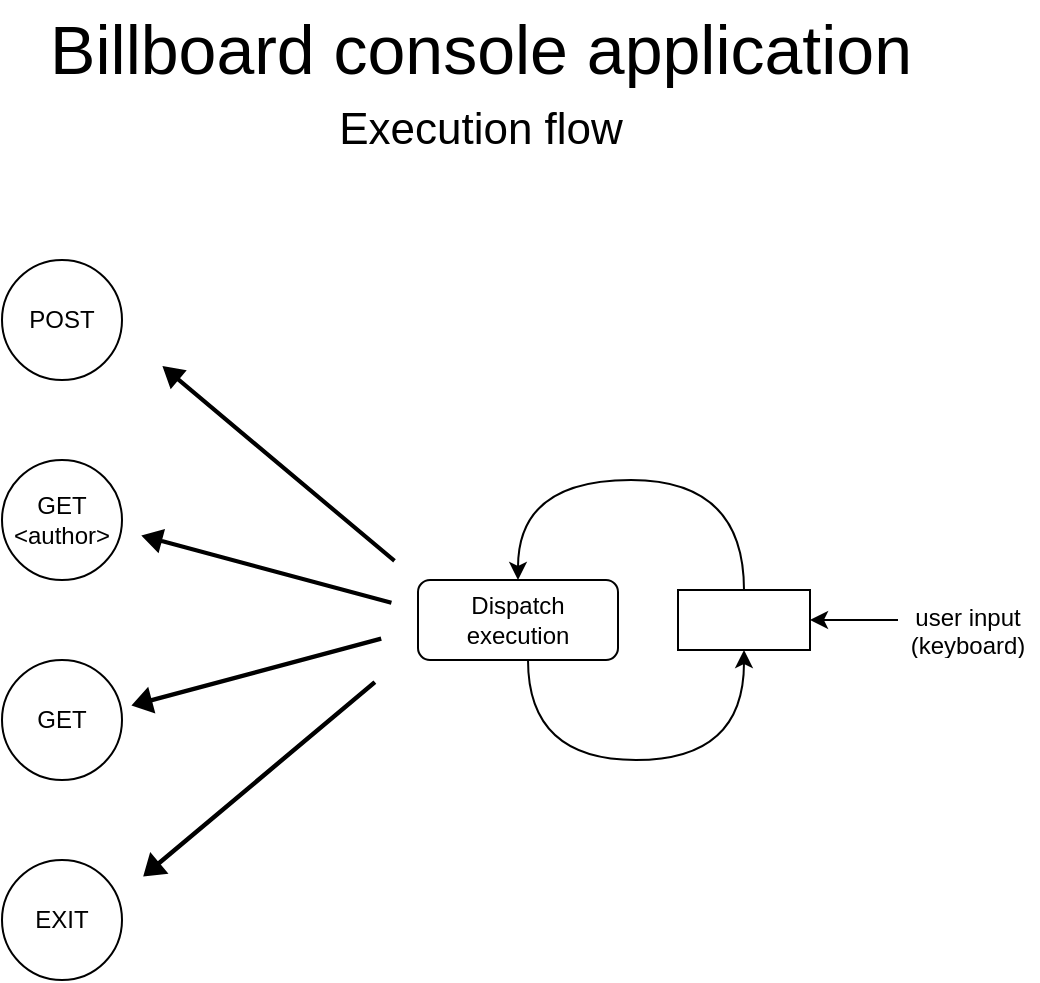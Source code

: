 <mxfile version="15.4.0" type="device" pages="2"><diagram id="HijMBXe2SEDGCOGJBsxt" name="Page-1"><mxGraphModel dx="1426" dy="905" grid="1" gridSize="10" guides="1" tooltips="1" connect="1" arrows="1" fold="1" page="1" pageScale="1" pageWidth="827" pageHeight="1169" math="0" shadow="0"><root><mxCell id="0"/><mxCell id="1" parent="0"/><mxCell id="WlJqgIw52gGzORoSXzGC-9" value="Billboard console application" style="text;html=1;align=center;verticalAlign=middle;resizable=0;points=[];autosize=1;strokeColor=none;fillColor=none;fontSize=34;" vertex="1" parent="1"><mxGeometry x="189" y="30" width="450" height="50" as="geometry"/></mxCell><mxCell id="WlJqgIw52gGzORoSXzGC-24" value="" style="group" vertex="1" connectable="0" parent="1"><mxGeometry x="175" y="160" width="518" height="360" as="geometry"/></mxCell><mxCell id="WlJqgIw52gGzORoSXzGC-1" value="" style="rounded=0;whiteSpace=wrap;html=1;" vertex="1" parent="WlJqgIw52gGzORoSXzGC-24"><mxGeometry x="338" y="165" width="66" height="30" as="geometry"/></mxCell><mxCell id="WlJqgIw52gGzORoSXzGC-3" value="" style="edgeStyle=orthogonalEdgeStyle;rounded=0;orthogonalLoop=1;jettySize=auto;html=1;" edge="1" parent="WlJqgIw52gGzORoSXzGC-24" source="WlJqgIw52gGzORoSXzGC-2" target="WlJqgIw52gGzORoSXzGC-1"><mxGeometry relative="1" as="geometry"/></mxCell><mxCell id="WlJqgIw52gGzORoSXzGC-2" value="user input&#10;(keyboard)" style="text;strokeColor=none;fillColor=none;align=center;verticalAlign=top;spacingLeft=4;spacingRight=4;overflow=hidden;points=[[0,0.5],[1,0.5]];portConstraint=eastwest;rotatable=0;" vertex="1" parent="WlJqgIw52gGzORoSXzGC-24"><mxGeometry x="448" y="165" width="70" height="30" as="geometry"/></mxCell><mxCell id="WlJqgIw52gGzORoSXzGC-5" value="POST" style="ellipse;whiteSpace=wrap;html=1;aspect=fixed;" vertex="1" parent="WlJqgIw52gGzORoSXzGC-24"><mxGeometry width="60" height="60" as="geometry"/></mxCell><mxCell id="WlJqgIw52gGzORoSXzGC-6" value="GET&lt;br&gt;&amp;lt;author&amp;gt;" style="ellipse;whiteSpace=wrap;html=1;aspect=fixed;" vertex="1" parent="WlJqgIw52gGzORoSXzGC-24"><mxGeometry y="100" width="60" height="60" as="geometry"/></mxCell><mxCell id="WlJqgIw52gGzORoSXzGC-7" value="GET" style="ellipse;whiteSpace=wrap;html=1;aspect=fixed;" vertex="1" parent="WlJqgIw52gGzORoSXzGC-24"><mxGeometry y="200" width="60" height="60" as="geometry"/></mxCell><mxCell id="WlJqgIw52gGzORoSXzGC-8" value="EXIT" style="ellipse;whiteSpace=wrap;html=1;aspect=fixed;" vertex="1" parent="WlJqgIw52gGzORoSXzGC-24"><mxGeometry y="300" width="60" height="60" as="geometry"/></mxCell><mxCell id="WlJqgIw52gGzORoSXzGC-11" value="Dispatch&lt;br&gt;execution" style="rounded=1;whiteSpace=wrap;html=1;fontSize=12;align=center;" vertex="1" parent="WlJqgIw52gGzORoSXzGC-24"><mxGeometry x="208" y="160" width="100" height="40" as="geometry"/></mxCell><mxCell id="WlJqgIw52gGzORoSXzGC-12" value="" style="html=1;shadow=0;dashed=0;align=center;verticalAlign=middle;shape=mxgraph.arrows2.arrow;dy=0.9;dx=9.14;notch=0;fontSize=12;rotation=-140;labelBackgroundColor=#000000;labelBorderColor=#000000;fillColor=#000000;" vertex="1" parent="WlJqgIw52gGzORoSXzGC-24"><mxGeometry x="63.41" y="96.53" width="150" height="10.75" as="geometry"/></mxCell><mxCell id="WlJqgIw52gGzORoSXzGC-13" value="" style="html=1;shadow=0;dashed=0;align=center;verticalAlign=middle;shape=mxgraph.arrows2.arrow;dy=0.9;dx=9.14;notch=0;fontSize=12;rotation=-165;labelBackgroundColor=#000000;labelBorderColor=#000000;fillColor=#000000;" vertex="1" parent="WlJqgIw52gGzORoSXzGC-24"><mxGeometry x="68.41" y="149.25" width="128" height="10.75" as="geometry"/></mxCell><mxCell id="WlJqgIw52gGzORoSXzGC-14" value="" style="html=1;shadow=0;dashed=0;align=center;verticalAlign=middle;shape=mxgraph.arrows2.arrow;dy=0.9;dx=9.14;notch=0;fontSize=12;rotation=-195;labelBackgroundColor=#000000;labelBorderColor=#000000;fillColor=#000000;" vertex="1" parent="WlJqgIw52gGzORoSXzGC-24"><mxGeometry x="63.41" y="200" width="127.9" height="12" as="geometry"/></mxCell><mxCell id="WlJqgIw52gGzORoSXzGC-15" value="" style="html=1;shadow=0;dashed=0;align=center;verticalAlign=middle;shape=mxgraph.arrows2.arrow;dy=0.9;dx=9.14;notch=0;fontSize=12;rotation=-220;labelBackgroundColor=#000000;labelBorderColor=#000000;fillColor=#000000;" vertex="1" parent="WlJqgIw52gGzORoSXzGC-24"><mxGeometry x="53.76" y="253.34" width="149.79" height="12.33" as="geometry"/></mxCell><mxCell id="WlJqgIw52gGzORoSXzGC-20" value="" style="curved=1;endArrow=classic;html=1;rounded=0;fontSize=12;edgeStyle=orthogonalEdgeStyle;" edge="1" parent="WlJqgIw52gGzORoSXzGC-24" source="WlJqgIw52gGzORoSXzGC-1"><mxGeometry width="50" height="50" relative="1" as="geometry"><mxPoint x="399" y="150" as="sourcePoint"/><mxPoint x="258" y="160" as="targetPoint"/><Array as="points"><mxPoint x="371" y="110"/><mxPoint x="258" y="110"/></Array></mxGeometry></mxCell><mxCell id="WlJqgIw52gGzORoSXzGC-21" value="" style="curved=1;endArrow=none;html=1;rounded=0;fontSize=12;edgeStyle=orthogonalEdgeStyle;startArrow=classic;startFill=1;endFill=0;" edge="1" parent="WlJqgIw52gGzORoSXzGC-24" source="WlJqgIw52gGzORoSXzGC-1"><mxGeometry width="50" height="50" relative="1" as="geometry"><mxPoint x="378" y="210" as="sourcePoint"/><mxPoint x="263" y="200" as="targetPoint"/><Array as="points"><mxPoint x="371" y="250"/><mxPoint x="263" y="250"/></Array></mxGeometry></mxCell><mxCell id="WlJqgIw52gGzORoSXzGC-25" value="Execution flow" style="text;html=1;align=center;verticalAlign=middle;resizable=0;points=[];autosize=1;strokeColor=none;fillColor=none;fontSize=22;" vertex="1" parent="1"><mxGeometry x="334" y="80" width="160" height="30" as="geometry"/></mxCell></root></mxGraphModel></diagram><diagram name="Page-2" id="Ge6rXIZaTacTUv7x87Ko"><mxGraphModel dx="1188" dy="754" grid="1" gridSize="10" guides="1" tooltips="1" connect="1" arrows="1" fold="1" page="1" pageScale="1" pageWidth="827" pageHeight="1169" math="0" shadow="0"><root><mxCell id="mFAokZrhacn26bFxTc5T-0"/><mxCell id="mFAokZrhacn26bFxTc5T-1" parent="mFAokZrhacn26bFxTc5T-0"/><mxCell id="mFAokZrhacn26bFxTc5T-2" value="Billboard console application" style="text;html=1;align=center;verticalAlign=middle;resizable=0;points=[];autosize=1;strokeColor=none;fillColor=none;fontSize=34;" vertex="1" parent="mFAokZrhacn26bFxTc5T-1"><mxGeometry x="189" y="30" width="450" height="50" as="geometry"/></mxCell><mxCell id="mFAokZrhacn26bFxTc5T-18" value="Deployment architecture" style="text;html=1;align=center;verticalAlign=middle;resizable=0;points=[];autosize=1;strokeColor=none;fillColor=none;fontSize=22;" vertex="1" parent="mFAokZrhacn26bFxTc5T-1"><mxGeometry x="289" y="80" width="250" height="30" as="geometry"/></mxCell><mxCell id="vty_aRFAuCmvzQdUYxAR-0" value="Preferred" style="text;html=1;align=center;verticalAlign=middle;resizable=0;points=[];autosize=1;strokeColor=none;fillColor=none;fontSize=22;" vertex="1" parent="mFAokZrhacn26bFxTc5T-1"><mxGeometry x="79" y="160" width="110" height="30" as="geometry"/></mxCell><mxCell id="vty_aRFAuCmvzQdUYxAR-1" value="To be used (a necessary simplification)" style="text;html=1;align=center;verticalAlign=middle;resizable=0;points=[];autosize=1;strokeColor=none;fillColor=none;fontSize=22;" vertex="1" parent="mFAokZrhacn26bFxTc5T-1"><mxGeometry x="79" y="620" width="390" height="30" as="geometry"/></mxCell><mxCell id="vty_aRFAuCmvzQdUYxAR-8" value="Server" style="swimlane;labelBackgroundColor=#FFFFFF;fontSize=18;fillColor=#FFFFFF;align=center;verticalAlign=middle;startSize=30;" vertex="1" parent="mFAokZrhacn26bFxTc5T-1"><mxGeometry x="350" y="160" width="160" height="220" as="geometry"><mxRectangle x="350" y="160" width="110" height="40" as="alternateBounds"/></mxGeometry></mxCell><mxCell id="vty_aRFAuCmvzQdUYxAR-3" value="" style="shape=cylinder3;whiteSpace=wrap;html=1;boundedLbl=1;backgroundOutline=1;size=8;labelBackgroundColor=#000000;fontSize=22;fillColor=#FFFFFF;align=center;verticalAlign=top;" vertex="1" parent="vty_aRFAuCmvzQdUYxAR-8"><mxGeometry x="55" y="40" width="50" height="60" as="geometry"/></mxCell><mxCell id="vty_aRFAuCmvzQdUYxAR-4" value="API" style="rounded=0;whiteSpace=wrap;html=1;labelBackgroundColor=#FFFFFF;fontSize=16;fillColor=#FFFFFF;align=center;verticalAlign=top;" vertex="1" parent="vty_aRFAuCmvzQdUYxAR-8"><mxGeometry x="10" y="180" width="140" height="30" as="geometry"/></mxCell><mxCell id="vty_aRFAuCmvzQdUYxAR-10" value="server client SDK" style="rounded=0;whiteSpace=wrap;html=1;labelBackgroundColor=#FFFFFF;fontSize=16;fillColor=#FFFFFF;align=center;verticalAlign=top;" vertex="1" parent="vty_aRFAuCmvzQdUYxAR-8"><mxGeometry x="10" y="130" width="140" height="30" as="geometry"/></mxCell><mxCell id="vty_aRFAuCmvzQdUYxAR-11" value="" style="endArrow=classic;html=1;rounded=0;fontSize=18;edgeStyle=orthogonalEdgeStyle;exitX=0.5;exitY=0;exitDx=0;exitDy=0;entryX=0.5;entryY=1;entryDx=0;entryDy=0;entryPerimeter=0;" edge="1" parent="vty_aRFAuCmvzQdUYxAR-8" source="vty_aRFAuCmvzQdUYxAR-10" target="vty_aRFAuCmvzQdUYxAR-3"><mxGeometry width="50" height="50" relative="1" as="geometry"><mxPoint x="210" y="130" as="sourcePoint"/><mxPoint x="260" y="80" as="targetPoint"/></mxGeometry></mxCell><mxCell id="vty_aRFAuCmvzQdUYxAR-12" value="" style="endArrow=classic;html=1;rounded=0;fontSize=18;edgeStyle=orthogonalEdgeStyle;exitX=0.5;exitY=0;exitDx=0;exitDy=0;entryX=0.5;entryY=1;entryDx=0;entryDy=0;" edge="1" parent="vty_aRFAuCmvzQdUYxAR-8" source="vty_aRFAuCmvzQdUYxAR-4" target="vty_aRFAuCmvzQdUYxAR-10"><mxGeometry width="50" height="50" relative="1" as="geometry"><mxPoint x="90" y="130" as="sourcePoint"/><mxPoint x="90" y="110" as="targetPoint"/></mxGeometry></mxCell><mxCell id="vty_aRFAuCmvzQdUYxAR-26" value="" style="edgeStyle=elbowEdgeStyle;elbow=vertical;endArrow=classic;html=1;rounded=0;fontSize=18;" edge="1" parent="mFAokZrhacn26bFxTc5T-1" source="vty_aRFAuCmvzQdUYxAR-38" target="vty_aRFAuCmvzQdUYxAR-8"><mxGeometry width="50" height="50" relative="1" as="geometry"><mxPoint x="220" y="460" as="sourcePoint"/><mxPoint x="390" y="380" as="targetPoint"/></mxGeometry></mxCell><mxCell id="vty_aRFAuCmvzQdUYxAR-27" value="" style="edgeStyle=elbowEdgeStyle;elbow=vertical;endArrow=classic;html=1;rounded=0;fontSize=18;" edge="1" parent="mFAokZrhacn26bFxTc5T-1" source="vty_aRFAuCmvzQdUYxAR-39" target="vty_aRFAuCmvzQdUYxAR-8"><mxGeometry width="50" height="50" relative="1" as="geometry"><mxPoint x="450" y="460" as="sourcePoint"/><mxPoint x="415" y="210" as="targetPoint"/></mxGeometry></mxCell><mxCell id="vty_aRFAuCmvzQdUYxAR-28" value="" style="edgeStyle=elbowEdgeStyle;elbow=vertical;endArrow=classic;html=1;rounded=0;fontSize=18;" edge="1" parent="mFAokZrhacn26bFxTc5T-1" source="vty_aRFAuCmvzQdUYxAR-40" target="vty_aRFAuCmvzQdUYxAR-8"><mxGeometry width="50" height="50" relative="1" as="geometry"><mxPoint x="680" y="460" as="sourcePoint"/><mxPoint x="415" y="210" as="targetPoint"/></mxGeometry></mxCell><mxCell id="vty_aRFAuCmvzQdUYxAR-29" value="Server" style="swimlane;labelBackgroundColor=#FFFFFF;fontSize=18;fillColor=#FFFFFF;align=center;verticalAlign=middle;startSize=30;" vertex="1" parent="mFAokZrhacn26bFxTc5T-1"><mxGeometry x="350" y="680" width="160" height="120" as="geometry"><mxRectangle x="350" y="160" width="110" height="40" as="alternateBounds"/></mxGeometry></mxCell><mxCell id="vty_aRFAuCmvzQdUYxAR-30" value="" style="shape=cylinder3;whiteSpace=wrap;html=1;boundedLbl=1;backgroundOutline=1;size=8;labelBackgroundColor=#000000;fontSize=22;fillColor=#FFFFFF;align=center;verticalAlign=top;" vertex="1" parent="vty_aRFAuCmvzQdUYxAR-29"><mxGeometry x="55" y="40" width="50" height="60" as="geometry"/></mxCell><mxCell id="vty_aRFAuCmvzQdUYxAR-38" value="Desktop&lt;br&gt;Client&lt;br&gt;Application" style="rounded=0;whiteSpace=wrap;html=1;labelBackgroundColor=#FFFFFF;fontSize=16;fillColor=#FFFFFF;align=center;verticalAlign=top;" vertex="1" parent="mFAokZrhacn26bFxTc5T-1"><mxGeometry x="148" y="460" width="141" height="70" as="geometry"/></mxCell><mxCell id="vty_aRFAuCmvzQdUYxAR-39" value="Desktop&lt;br&gt;Client&lt;br&gt;Application" style="rounded=0;whiteSpace=wrap;html=1;labelBackgroundColor=#FFFFFF;fontSize=16;fillColor=#FFFFFF;align=center;verticalAlign=top;" vertex="1" parent="mFAokZrhacn26bFxTc5T-1"><mxGeometry x="350" y="460" width="141" height="70" as="geometry"/></mxCell><mxCell id="vty_aRFAuCmvzQdUYxAR-40" value="Desktop&lt;br&gt;Client&lt;br&gt;Application" style="rounded=0;whiteSpace=wrap;html=1;labelBackgroundColor=#FFFFFF;fontSize=16;fillColor=#FFFFFF;align=center;verticalAlign=top;" vertex="1" parent="mFAokZrhacn26bFxTc5T-1"><mxGeometry x="550" y="460" width="141" height="70" as="geometry"/></mxCell><mxCell id="vty_aRFAuCmvzQdUYxAR-41" value="Desktop&lt;br&gt;Client&lt;br&gt;Application" style="rounded=0;whiteSpace=wrap;html=1;labelBackgroundColor=#FFFFFF;fontSize=16;fillColor=#FFFFFF;align=center;verticalAlign=top;" vertex="1" parent="mFAokZrhacn26bFxTc5T-1"><mxGeometry x="148" y="930" width="140" height="70" as="geometry"/></mxCell><mxCell id="vty_aRFAuCmvzQdUYxAR-37" value="server client SDK" style="rounded=0;whiteSpace=wrap;html=1;labelBackgroundColor=#FFFFFF;fontSize=16;fillColor=#FFFFFF;align=center;verticalAlign=top;" vertex="1" parent="mFAokZrhacn26bFxTc5T-1"><mxGeometry x="148" y="900" width="140" height="30" as="geometry"/></mxCell><mxCell id="vty_aRFAuCmvzQdUYxAR-42" value="Desktop&lt;br&gt;Client&lt;br&gt;Application" style="rounded=0;whiteSpace=wrap;html=1;labelBackgroundColor=#FFFFFF;fontSize=16;fillColor=#FFFFFF;align=center;verticalAlign=top;" vertex="1" parent="mFAokZrhacn26bFxTc5T-1"><mxGeometry x="351" y="930" width="140" height="70" as="geometry"/></mxCell><mxCell id="vty_aRFAuCmvzQdUYxAR-43" value="server client SDK" style="rounded=0;whiteSpace=wrap;html=1;labelBackgroundColor=#FFFFFF;fontSize=16;fillColor=#FFFFFF;align=center;verticalAlign=top;" vertex="1" parent="mFAokZrhacn26bFxTc5T-1"><mxGeometry x="351" y="900" width="140" height="30" as="geometry"/></mxCell><mxCell id="vty_aRFAuCmvzQdUYxAR-44" value="Desktop&lt;br&gt;Client&lt;br&gt;Application" style="rounded=0;whiteSpace=wrap;html=1;labelBackgroundColor=#FFFFFF;fontSize=16;fillColor=#FFFFFF;align=center;verticalAlign=top;" vertex="1" parent="mFAokZrhacn26bFxTc5T-1"><mxGeometry x="551" y="930" width="140" height="70" as="geometry"/></mxCell><mxCell id="vty_aRFAuCmvzQdUYxAR-45" value="server client SDK" style="rounded=0;whiteSpace=wrap;html=1;labelBackgroundColor=#FFFFFF;fontSize=16;fillColor=#FFFFFF;align=center;verticalAlign=top;" vertex="1" parent="mFAokZrhacn26bFxTc5T-1"><mxGeometry x="551" y="900" width="140" height="30" as="geometry"/></mxCell><mxCell id="vty_aRFAuCmvzQdUYxAR-46" value="" style="edgeStyle=elbowEdgeStyle;elbow=vertical;endArrow=classic;html=1;rounded=0;fontSize=18;" edge="1" parent="mFAokZrhacn26bFxTc5T-1" source="vty_aRFAuCmvzQdUYxAR-45" target="vty_aRFAuCmvzQdUYxAR-29"><mxGeometry width="50" height="50" relative="1" as="geometry"><mxPoint x="630.5" y="470" as="sourcePoint"/><mxPoint x="440" y="390" as="targetPoint"/></mxGeometry></mxCell><mxCell id="vty_aRFAuCmvzQdUYxAR-47" value="" style="edgeStyle=elbowEdgeStyle;elbow=vertical;endArrow=classic;html=1;rounded=0;fontSize=18;" edge="1" parent="mFAokZrhacn26bFxTc5T-1" source="vty_aRFAuCmvzQdUYxAR-43" target="vty_aRFAuCmvzQdUYxAR-29"><mxGeometry width="50" height="50" relative="1" as="geometry"><mxPoint x="631.0" y="910" as="sourcePoint"/><mxPoint x="440" y="810" as="targetPoint"/></mxGeometry></mxCell><mxCell id="vty_aRFAuCmvzQdUYxAR-48" value="" style="edgeStyle=elbowEdgeStyle;elbow=vertical;endArrow=classic;html=1;rounded=0;fontSize=18;" edge="1" parent="mFAokZrhacn26bFxTc5T-1" source="vty_aRFAuCmvzQdUYxAR-37" target="vty_aRFAuCmvzQdUYxAR-29"><mxGeometry width="50" height="50" relative="1" as="geometry"><mxPoint x="431" y="910" as="sourcePoint"/><mxPoint x="440" y="810" as="targetPoint"/></mxGeometry></mxCell></root></mxGraphModel></diagram></mxfile>